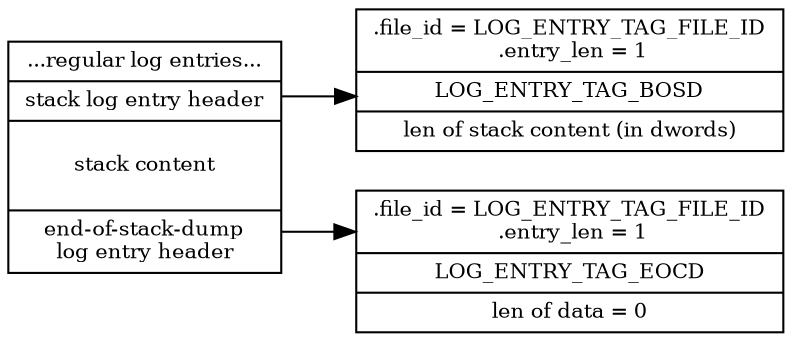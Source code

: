 digraph G {
   node [fontsize=10, shape="record"]
   edge [fontsize=10]
   rankdir=LR
   splines=ortho

   log_fifo [label="...regular log entries...
      |<sleh>stack log entry header
      |<stack>\nstack content\n\n
      |<eocd>end-of-stack-dump\nlog entry header"];

   sleh [label=".file_id = LOG_ENTRY_TAG_FILE_ID\n
      .entry_len = 1
      |<tag>LOG_ENTRY_TAG_BOSD
      |<len>len of stack content (in dwords)"];

   log_fifo:sleh -> sleh;

   eocd_leh [label=".file_id = LOG_ENTRY_TAG_FILE_ID\n
      .entry_len = 1
      |<tag>LOG_ENTRY_TAG_EOCD
      |<len>len of data = 0"];

   log_fifo:eocd -> eocd_leh:w;

}
